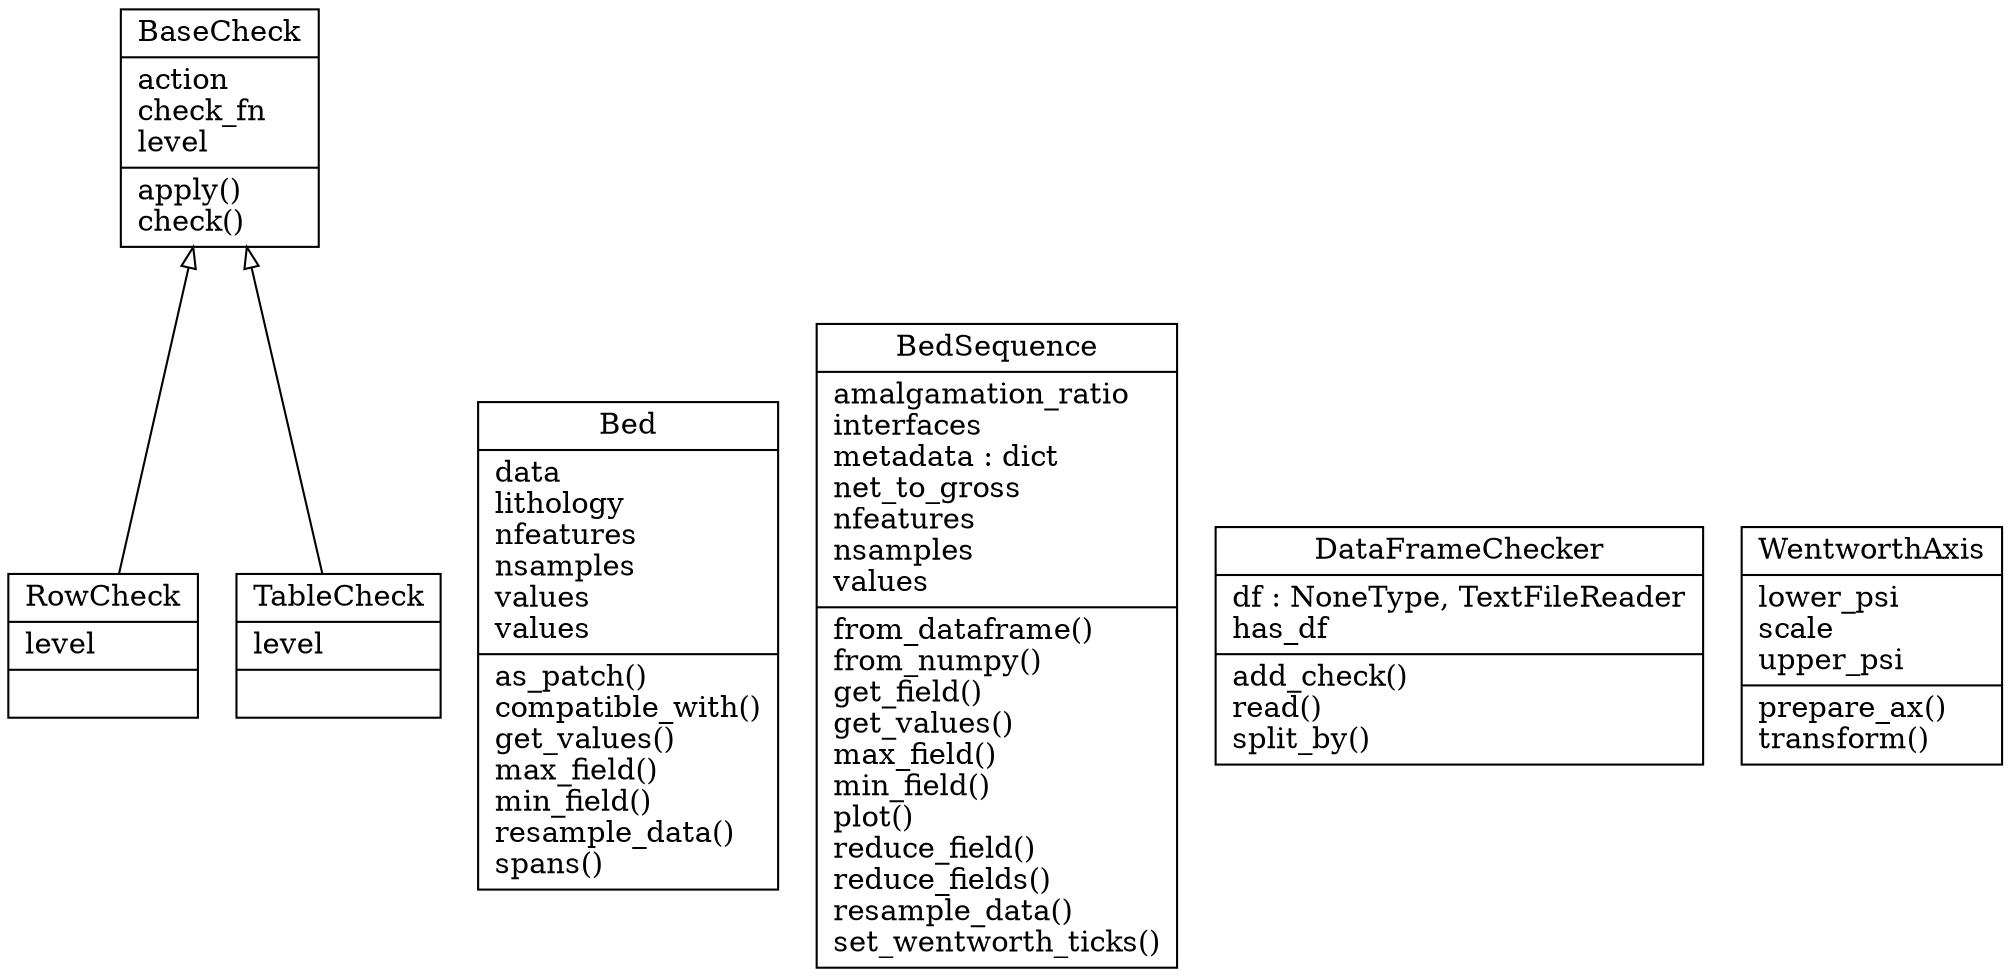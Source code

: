 digraph "classes" {
charset="utf-8"
rankdir=BT
"0" [label="{BaseCheck|action\lcheck_fn\llevel\l|apply()\lcheck()\l}", shape="record"];
"1" [label="{Bed|data\llithology\lnfeatures\lnsamples\lvalues\lvalues\l|as_patch()\lcompatible_with()\lget_values()\lmax_field()\lmin_field()\lresample_data()\lspans()\l}", shape="record"];
"2" [label="{BedSequence|amalgamation_ratio\linterfaces\lmetadata : dict\lnet_to_gross\lnfeatures\lnsamples\lvalues\l|from_dataframe()\lfrom_numpy()\lget_field()\lget_values()\lmax_field()\lmin_field()\lplot()\lreduce_field()\lreduce_fields()\lresample_data()\lset_wentworth_ticks()\l}", shape="record"];
"3" [label="{DataFrameChecker|df : NoneType, TextFileReader\lhas_df\l|add_check()\lread()\lsplit_by()\l}", shape="record"];
"4" [label="{RowCheck|level\l|}", shape="record"];
"5" [label="{TableCheck|level\l|}", shape="record"];
"6" [label="{WentworthAxis|lower_psi\lscale\lupper_psi\l|prepare_ax()\ltransform()\l}", shape="record"];
"4" -> "0" [arrowhead="empty", arrowtail="none"];
"5" -> "0" [arrowhead="empty", arrowtail="none"];
}
